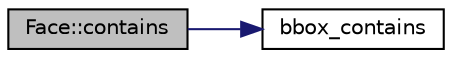 digraph "Face::contains"
{
 // LATEX_PDF_SIZE
  edge [fontname="Helvetica",fontsize="10",labelfontname="Helvetica",labelfontsize="10"];
  node [fontname="Helvetica",fontsize="10",shape=record];
  rankdir="LR";
  Node1 [label="Face::contains",height=0.2,width=0.4,color="black", fillcolor="grey75", style="filled", fontcolor="black",tooltip=" "];
  Node1 -> Node2 [color="midnightblue",fontsize="10",style="solid",fontname="Helvetica"];
  Node2 [label="bbox_contains",height=0.2,width=0.4,color="black", fillcolor="white", style="filled",URL="$d0/d11/arrange_8_c.html#a34d5241003cc0ff46ef17c84b82854e7",tooltip=" "];
}
